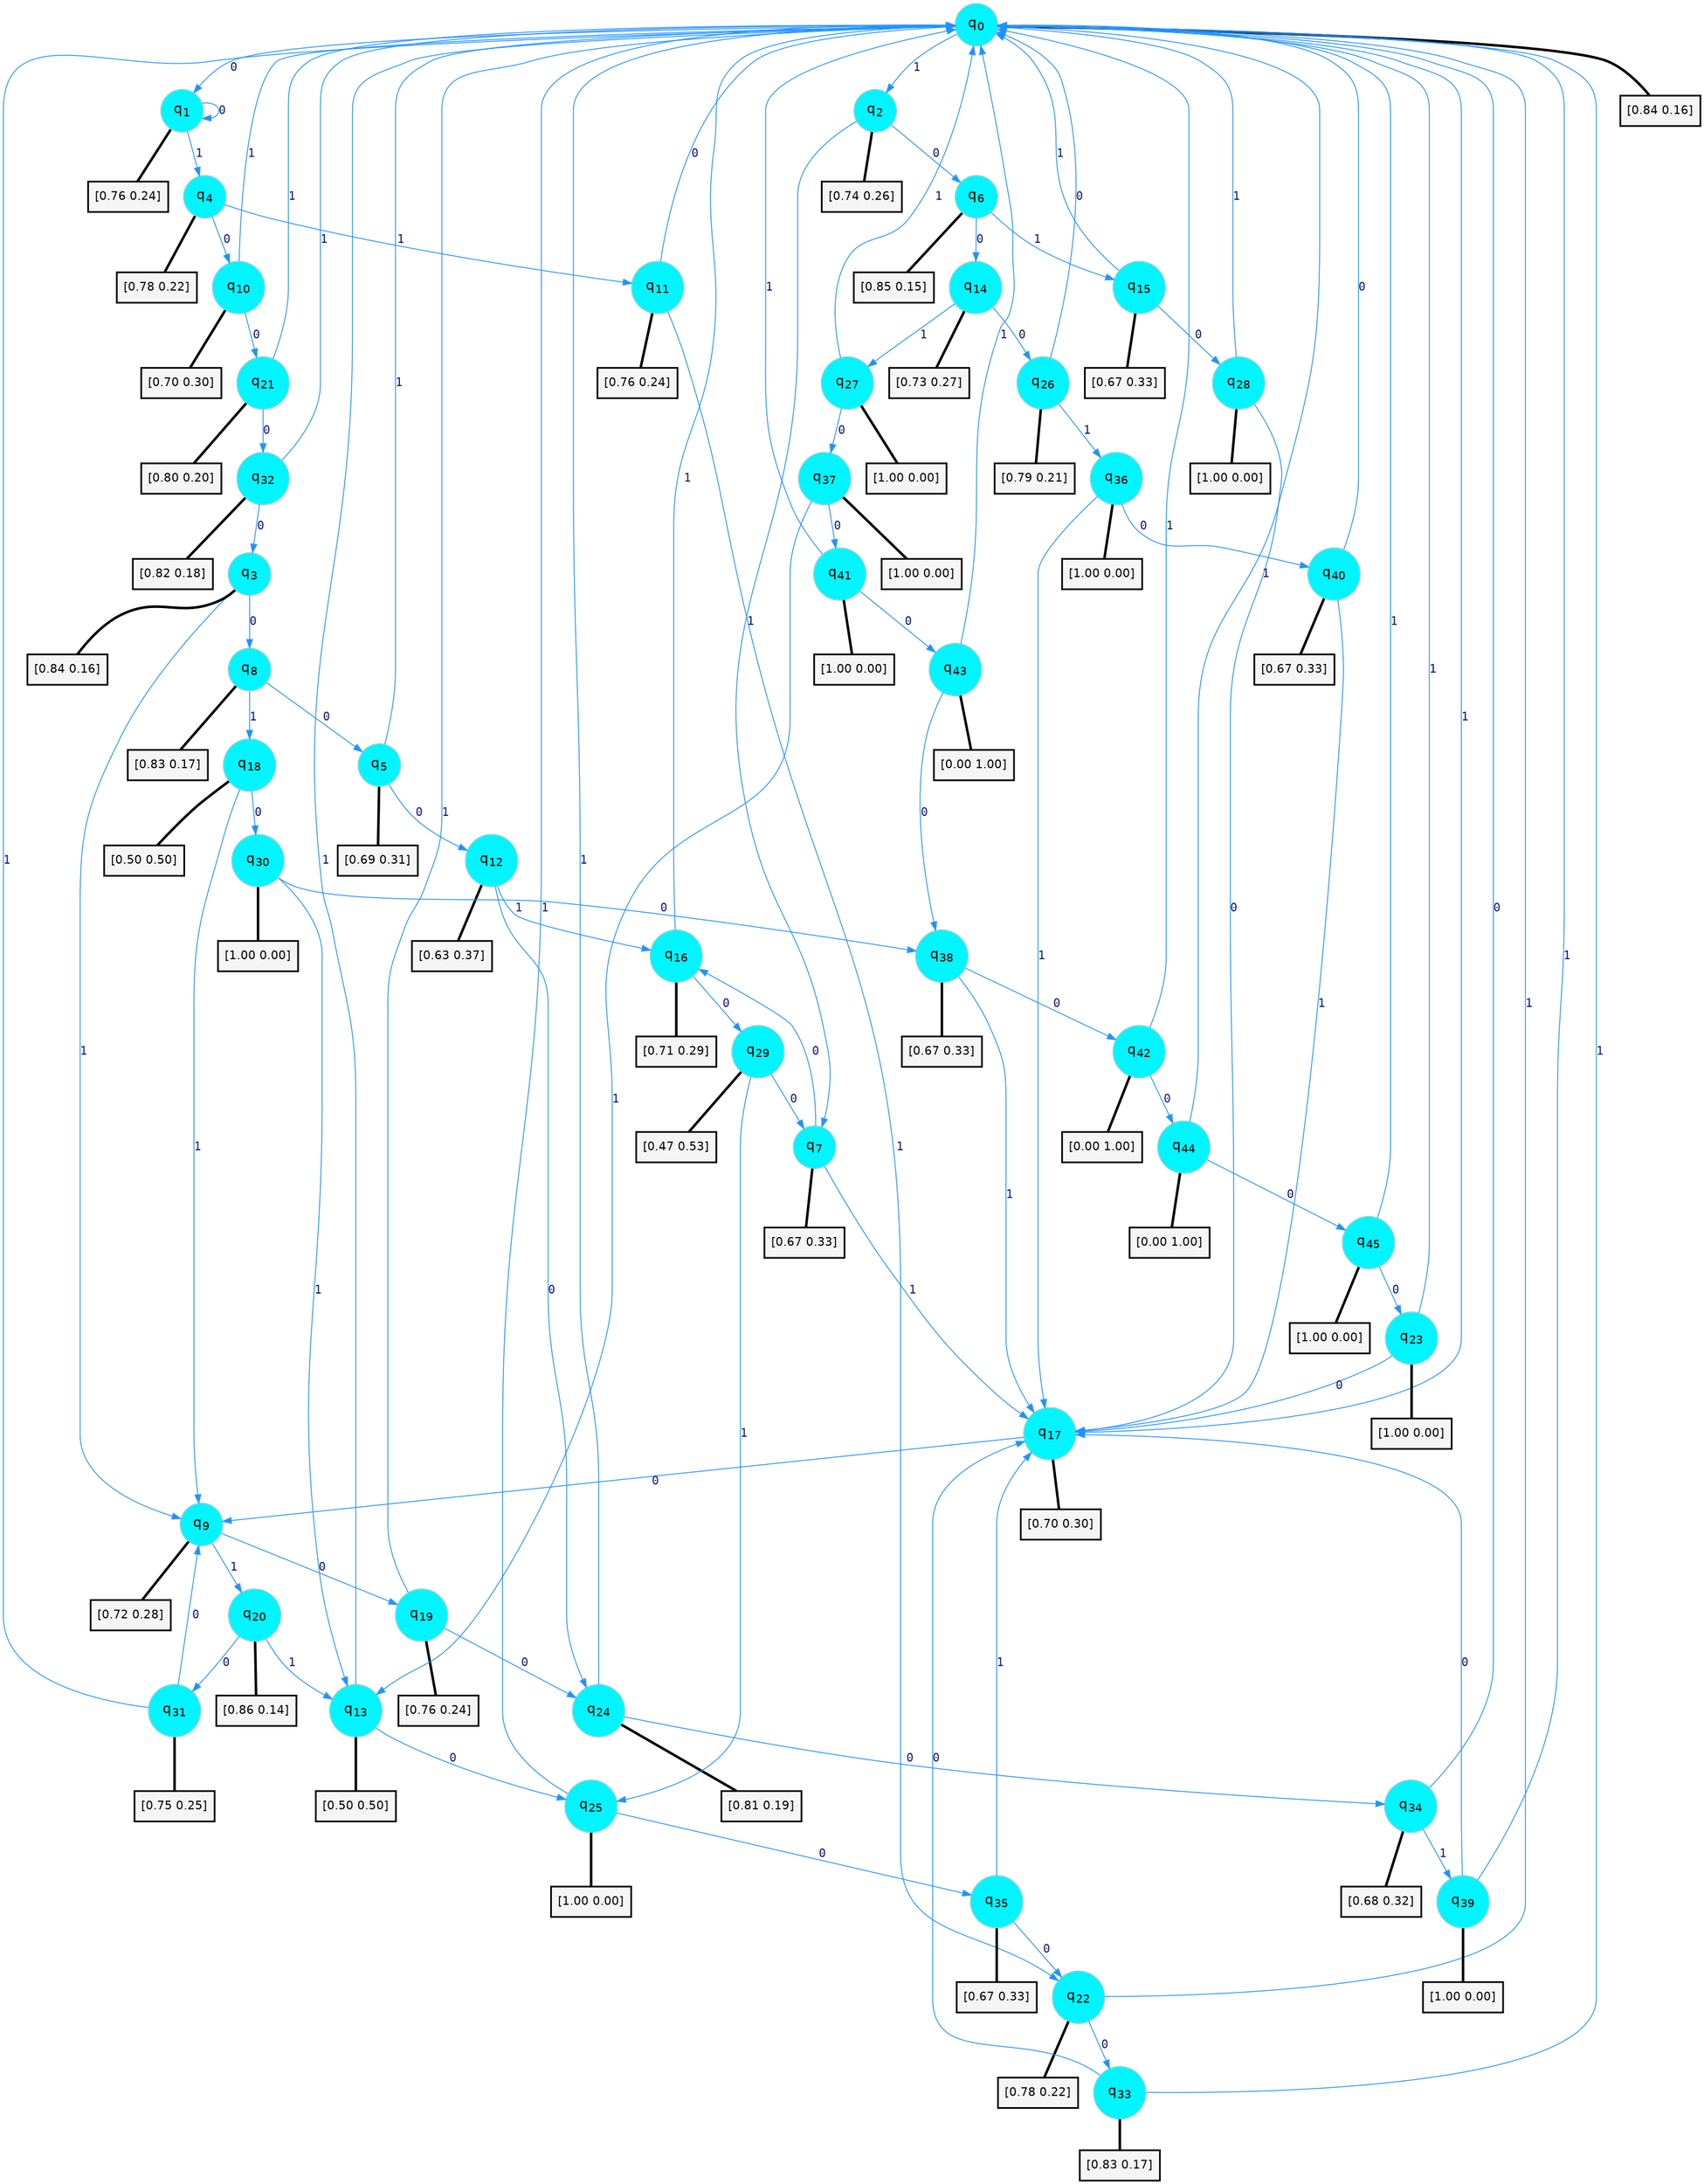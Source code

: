 digraph G {
graph [
bgcolor=transparent, dpi=300, rankdir=TD, size="40,25"];
node [
color=gray, fillcolor=turquoise1, fontcolor=black, fontname=Helvetica, fontsize=16, fontweight=bold, shape=circle, style=filled];
edge [
arrowsize=1, color=dodgerblue1, fontcolor=midnightblue, fontname=courier, fontweight=bold, penwidth=1, style=solid, weight=20];
0[label=<q<SUB>0</SUB>>];
1[label=<q<SUB>1</SUB>>];
2[label=<q<SUB>2</SUB>>];
3[label=<q<SUB>3</SUB>>];
4[label=<q<SUB>4</SUB>>];
5[label=<q<SUB>5</SUB>>];
6[label=<q<SUB>6</SUB>>];
7[label=<q<SUB>7</SUB>>];
8[label=<q<SUB>8</SUB>>];
9[label=<q<SUB>9</SUB>>];
10[label=<q<SUB>10</SUB>>];
11[label=<q<SUB>11</SUB>>];
12[label=<q<SUB>12</SUB>>];
13[label=<q<SUB>13</SUB>>];
14[label=<q<SUB>14</SUB>>];
15[label=<q<SUB>15</SUB>>];
16[label=<q<SUB>16</SUB>>];
17[label=<q<SUB>17</SUB>>];
18[label=<q<SUB>18</SUB>>];
19[label=<q<SUB>19</SUB>>];
20[label=<q<SUB>20</SUB>>];
21[label=<q<SUB>21</SUB>>];
22[label=<q<SUB>22</SUB>>];
23[label=<q<SUB>23</SUB>>];
24[label=<q<SUB>24</SUB>>];
25[label=<q<SUB>25</SUB>>];
26[label=<q<SUB>26</SUB>>];
27[label=<q<SUB>27</SUB>>];
28[label=<q<SUB>28</SUB>>];
29[label=<q<SUB>29</SUB>>];
30[label=<q<SUB>30</SUB>>];
31[label=<q<SUB>31</SUB>>];
32[label=<q<SUB>32</SUB>>];
33[label=<q<SUB>33</SUB>>];
34[label=<q<SUB>34</SUB>>];
35[label=<q<SUB>35</SUB>>];
36[label=<q<SUB>36</SUB>>];
37[label=<q<SUB>37</SUB>>];
38[label=<q<SUB>38</SUB>>];
39[label=<q<SUB>39</SUB>>];
40[label=<q<SUB>40</SUB>>];
41[label=<q<SUB>41</SUB>>];
42[label=<q<SUB>42</SUB>>];
43[label=<q<SUB>43</SUB>>];
44[label=<q<SUB>44</SUB>>];
45[label=<q<SUB>45</SUB>>];
46[label="[0.84 0.16]", shape=box,fontcolor=black, fontname=Helvetica, fontsize=14, penwidth=2, fillcolor=whitesmoke,color=black];
47[label="[0.76 0.24]", shape=box,fontcolor=black, fontname=Helvetica, fontsize=14, penwidth=2, fillcolor=whitesmoke,color=black];
48[label="[0.74 0.26]", shape=box,fontcolor=black, fontname=Helvetica, fontsize=14, penwidth=2, fillcolor=whitesmoke,color=black];
49[label="[0.84 0.16]", shape=box,fontcolor=black, fontname=Helvetica, fontsize=14, penwidth=2, fillcolor=whitesmoke,color=black];
50[label="[0.78 0.22]", shape=box,fontcolor=black, fontname=Helvetica, fontsize=14, penwidth=2, fillcolor=whitesmoke,color=black];
51[label="[0.69 0.31]", shape=box,fontcolor=black, fontname=Helvetica, fontsize=14, penwidth=2, fillcolor=whitesmoke,color=black];
52[label="[0.85 0.15]", shape=box,fontcolor=black, fontname=Helvetica, fontsize=14, penwidth=2, fillcolor=whitesmoke,color=black];
53[label="[0.67 0.33]", shape=box,fontcolor=black, fontname=Helvetica, fontsize=14, penwidth=2, fillcolor=whitesmoke,color=black];
54[label="[0.83 0.17]", shape=box,fontcolor=black, fontname=Helvetica, fontsize=14, penwidth=2, fillcolor=whitesmoke,color=black];
55[label="[0.72 0.28]", shape=box,fontcolor=black, fontname=Helvetica, fontsize=14, penwidth=2, fillcolor=whitesmoke,color=black];
56[label="[0.70 0.30]", shape=box,fontcolor=black, fontname=Helvetica, fontsize=14, penwidth=2, fillcolor=whitesmoke,color=black];
57[label="[0.76 0.24]", shape=box,fontcolor=black, fontname=Helvetica, fontsize=14, penwidth=2, fillcolor=whitesmoke,color=black];
58[label="[0.63 0.37]", shape=box,fontcolor=black, fontname=Helvetica, fontsize=14, penwidth=2, fillcolor=whitesmoke,color=black];
59[label="[0.50 0.50]", shape=box,fontcolor=black, fontname=Helvetica, fontsize=14, penwidth=2, fillcolor=whitesmoke,color=black];
60[label="[0.73 0.27]", shape=box,fontcolor=black, fontname=Helvetica, fontsize=14, penwidth=2, fillcolor=whitesmoke,color=black];
61[label="[0.67 0.33]", shape=box,fontcolor=black, fontname=Helvetica, fontsize=14, penwidth=2, fillcolor=whitesmoke,color=black];
62[label="[0.71 0.29]", shape=box,fontcolor=black, fontname=Helvetica, fontsize=14, penwidth=2, fillcolor=whitesmoke,color=black];
63[label="[0.70 0.30]", shape=box,fontcolor=black, fontname=Helvetica, fontsize=14, penwidth=2, fillcolor=whitesmoke,color=black];
64[label="[0.50 0.50]", shape=box,fontcolor=black, fontname=Helvetica, fontsize=14, penwidth=2, fillcolor=whitesmoke,color=black];
65[label="[0.76 0.24]", shape=box,fontcolor=black, fontname=Helvetica, fontsize=14, penwidth=2, fillcolor=whitesmoke,color=black];
66[label="[0.86 0.14]", shape=box,fontcolor=black, fontname=Helvetica, fontsize=14, penwidth=2, fillcolor=whitesmoke,color=black];
67[label="[0.80 0.20]", shape=box,fontcolor=black, fontname=Helvetica, fontsize=14, penwidth=2, fillcolor=whitesmoke,color=black];
68[label="[0.78 0.22]", shape=box,fontcolor=black, fontname=Helvetica, fontsize=14, penwidth=2, fillcolor=whitesmoke,color=black];
69[label="[1.00 0.00]", shape=box,fontcolor=black, fontname=Helvetica, fontsize=14, penwidth=2, fillcolor=whitesmoke,color=black];
70[label="[0.81 0.19]", shape=box,fontcolor=black, fontname=Helvetica, fontsize=14, penwidth=2, fillcolor=whitesmoke,color=black];
71[label="[1.00 0.00]", shape=box,fontcolor=black, fontname=Helvetica, fontsize=14, penwidth=2, fillcolor=whitesmoke,color=black];
72[label="[0.79 0.21]", shape=box,fontcolor=black, fontname=Helvetica, fontsize=14, penwidth=2, fillcolor=whitesmoke,color=black];
73[label="[1.00 0.00]", shape=box,fontcolor=black, fontname=Helvetica, fontsize=14, penwidth=2, fillcolor=whitesmoke,color=black];
74[label="[1.00 0.00]", shape=box,fontcolor=black, fontname=Helvetica, fontsize=14, penwidth=2, fillcolor=whitesmoke,color=black];
75[label="[0.47 0.53]", shape=box,fontcolor=black, fontname=Helvetica, fontsize=14, penwidth=2, fillcolor=whitesmoke,color=black];
76[label="[1.00 0.00]", shape=box,fontcolor=black, fontname=Helvetica, fontsize=14, penwidth=2, fillcolor=whitesmoke,color=black];
77[label="[0.75 0.25]", shape=box,fontcolor=black, fontname=Helvetica, fontsize=14, penwidth=2, fillcolor=whitesmoke,color=black];
78[label="[0.82 0.18]", shape=box,fontcolor=black, fontname=Helvetica, fontsize=14, penwidth=2, fillcolor=whitesmoke,color=black];
79[label="[0.83 0.17]", shape=box,fontcolor=black, fontname=Helvetica, fontsize=14, penwidth=2, fillcolor=whitesmoke,color=black];
80[label="[0.68 0.32]", shape=box,fontcolor=black, fontname=Helvetica, fontsize=14, penwidth=2, fillcolor=whitesmoke,color=black];
81[label="[0.67 0.33]", shape=box,fontcolor=black, fontname=Helvetica, fontsize=14, penwidth=2, fillcolor=whitesmoke,color=black];
82[label="[1.00 0.00]", shape=box,fontcolor=black, fontname=Helvetica, fontsize=14, penwidth=2, fillcolor=whitesmoke,color=black];
83[label="[1.00 0.00]", shape=box,fontcolor=black, fontname=Helvetica, fontsize=14, penwidth=2, fillcolor=whitesmoke,color=black];
84[label="[0.67 0.33]", shape=box,fontcolor=black, fontname=Helvetica, fontsize=14, penwidth=2, fillcolor=whitesmoke,color=black];
85[label="[1.00 0.00]", shape=box,fontcolor=black, fontname=Helvetica, fontsize=14, penwidth=2, fillcolor=whitesmoke,color=black];
86[label="[0.67 0.33]", shape=box,fontcolor=black, fontname=Helvetica, fontsize=14, penwidth=2, fillcolor=whitesmoke,color=black];
87[label="[1.00 0.00]", shape=box,fontcolor=black, fontname=Helvetica, fontsize=14, penwidth=2, fillcolor=whitesmoke,color=black];
88[label="[0.00 1.00]", shape=box,fontcolor=black, fontname=Helvetica, fontsize=14, penwidth=2, fillcolor=whitesmoke,color=black];
89[label="[0.00 1.00]", shape=box,fontcolor=black, fontname=Helvetica, fontsize=14, penwidth=2, fillcolor=whitesmoke,color=black];
90[label="[0.00 1.00]", shape=box,fontcolor=black, fontname=Helvetica, fontsize=14, penwidth=2, fillcolor=whitesmoke,color=black];
91[label="[1.00 0.00]", shape=box,fontcolor=black, fontname=Helvetica, fontsize=14, penwidth=2, fillcolor=whitesmoke,color=black];
0->1 [label=0];
0->2 [label=1];
0->46 [arrowhead=none, penwidth=3,color=black];
1->1 [label=0];
1->4 [label=1];
1->47 [arrowhead=none, penwidth=3,color=black];
2->6 [label=0];
2->7 [label=1];
2->48 [arrowhead=none, penwidth=3,color=black];
3->8 [label=0];
3->9 [label=1];
3->49 [arrowhead=none, penwidth=3,color=black];
4->10 [label=0];
4->11 [label=1];
4->50 [arrowhead=none, penwidth=3,color=black];
5->12 [label=0];
5->0 [label=1];
5->51 [arrowhead=none, penwidth=3,color=black];
6->14 [label=0];
6->15 [label=1];
6->52 [arrowhead=none, penwidth=3,color=black];
7->16 [label=0];
7->17 [label=1];
7->53 [arrowhead=none, penwidth=3,color=black];
8->5 [label=0];
8->18 [label=1];
8->54 [arrowhead=none, penwidth=3,color=black];
9->19 [label=0];
9->20 [label=1];
9->55 [arrowhead=none, penwidth=3,color=black];
10->21 [label=0];
10->0 [label=1];
10->56 [arrowhead=none, penwidth=3,color=black];
11->0 [label=0];
11->22 [label=1];
11->57 [arrowhead=none, penwidth=3,color=black];
12->24 [label=0];
12->16 [label=1];
12->58 [arrowhead=none, penwidth=3,color=black];
13->25 [label=0];
13->0 [label=1];
13->59 [arrowhead=none, penwidth=3,color=black];
14->26 [label=0];
14->27 [label=1];
14->60 [arrowhead=none, penwidth=3,color=black];
15->28 [label=0];
15->0 [label=1];
15->61 [arrowhead=none, penwidth=3,color=black];
16->29 [label=0];
16->0 [label=1];
16->62 [arrowhead=none, penwidth=3,color=black];
17->9 [label=0];
17->0 [label=1];
17->63 [arrowhead=none, penwidth=3,color=black];
18->30 [label=0];
18->9 [label=1];
18->64 [arrowhead=none, penwidth=3,color=black];
19->24 [label=0];
19->0 [label=1];
19->65 [arrowhead=none, penwidth=3,color=black];
20->31 [label=0];
20->13 [label=1];
20->66 [arrowhead=none, penwidth=3,color=black];
21->32 [label=0];
21->0 [label=1];
21->67 [arrowhead=none, penwidth=3,color=black];
22->33 [label=0];
22->0 [label=1];
22->68 [arrowhead=none, penwidth=3,color=black];
23->17 [label=0];
23->0 [label=1];
23->69 [arrowhead=none, penwidth=3,color=black];
24->34 [label=0];
24->0 [label=1];
24->70 [arrowhead=none, penwidth=3,color=black];
25->35 [label=0];
25->0 [label=1];
25->71 [arrowhead=none, penwidth=3,color=black];
26->0 [label=0];
26->36 [label=1];
26->72 [arrowhead=none, penwidth=3,color=black];
27->37 [label=0];
27->0 [label=1];
27->73 [arrowhead=none, penwidth=3,color=black];
28->17 [label=0];
28->0 [label=1];
28->74 [arrowhead=none, penwidth=3,color=black];
29->7 [label=0];
29->25 [label=1];
29->75 [arrowhead=none, penwidth=3,color=black];
30->38 [label=0];
30->13 [label=1];
30->76 [arrowhead=none, penwidth=3,color=black];
31->9 [label=0];
31->0 [label=1];
31->77 [arrowhead=none, penwidth=3,color=black];
32->3 [label=0];
32->0 [label=1];
32->78 [arrowhead=none, penwidth=3,color=black];
33->17 [label=0];
33->0 [label=1];
33->79 [arrowhead=none, penwidth=3,color=black];
34->0 [label=0];
34->39 [label=1];
34->80 [arrowhead=none, penwidth=3,color=black];
35->22 [label=0];
35->17 [label=1];
35->81 [arrowhead=none, penwidth=3,color=black];
36->40 [label=0];
36->17 [label=1];
36->82 [arrowhead=none, penwidth=3,color=black];
37->41 [label=0];
37->13 [label=1];
37->83 [arrowhead=none, penwidth=3,color=black];
38->42 [label=0];
38->17 [label=1];
38->84 [arrowhead=none, penwidth=3,color=black];
39->17 [label=0];
39->0 [label=1];
39->85 [arrowhead=none, penwidth=3,color=black];
40->0 [label=0];
40->17 [label=1];
40->86 [arrowhead=none, penwidth=3,color=black];
41->43 [label=0];
41->0 [label=1];
41->87 [arrowhead=none, penwidth=3,color=black];
42->44 [label=0];
42->0 [label=1];
42->88 [arrowhead=none, penwidth=3,color=black];
43->38 [label=0];
43->0 [label=1];
43->89 [arrowhead=none, penwidth=3,color=black];
44->45 [label=0];
44->0 [label=1];
44->90 [arrowhead=none, penwidth=3,color=black];
45->23 [label=0];
45->0 [label=1];
45->91 [arrowhead=none, penwidth=3,color=black];
}

